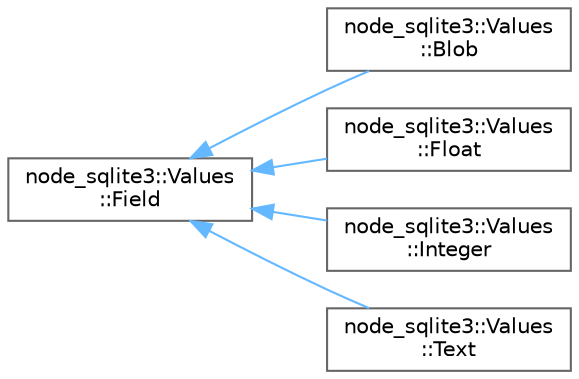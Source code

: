digraph "Graphical Class Hierarchy"
{
 // LATEX_PDF_SIZE
  bgcolor="transparent";
  edge [fontname=Helvetica,fontsize=10,labelfontname=Helvetica,labelfontsize=10];
  node [fontname=Helvetica,fontsize=10,shape=box,height=0.2,width=0.4];
  rankdir="LR";
  Node0 [id="Node000000",label="node_sqlite3::Values\l::Field",height=0.2,width=0.4,color="grey40", fillcolor="white", style="filled",URL="$structnode__sqlite3_1_1_values_1_1_field.html",tooltip=" "];
  Node0 -> Node1 [id="edge88_Node000000_Node000001",dir="back",color="steelblue1",style="solid",tooltip=" "];
  Node1 [id="Node000001",label="node_sqlite3::Values\l::Blob",height=0.2,width=0.4,color="grey40", fillcolor="white", style="filled",URL="$structnode__sqlite3_1_1_values_1_1_blob.html",tooltip=" "];
  Node0 -> Node2 [id="edge89_Node000000_Node000002",dir="back",color="steelblue1",style="solid",tooltip=" "];
  Node2 [id="Node000002",label="node_sqlite3::Values\l::Float",height=0.2,width=0.4,color="grey40", fillcolor="white", style="filled",URL="$structnode__sqlite3_1_1_values_1_1_float.html",tooltip=" "];
  Node0 -> Node3 [id="edge90_Node000000_Node000003",dir="back",color="steelblue1",style="solid",tooltip=" "];
  Node3 [id="Node000003",label="node_sqlite3::Values\l::Integer",height=0.2,width=0.4,color="grey40", fillcolor="white", style="filled",URL="$structnode__sqlite3_1_1_values_1_1_integer.html",tooltip=" "];
  Node0 -> Node4 [id="edge91_Node000000_Node000004",dir="back",color="steelblue1",style="solid",tooltip=" "];
  Node4 [id="Node000004",label="node_sqlite3::Values\l::Text",height=0.2,width=0.4,color="grey40", fillcolor="white", style="filled",URL="$structnode__sqlite3_1_1_values_1_1_text.html",tooltip=" "];
}
